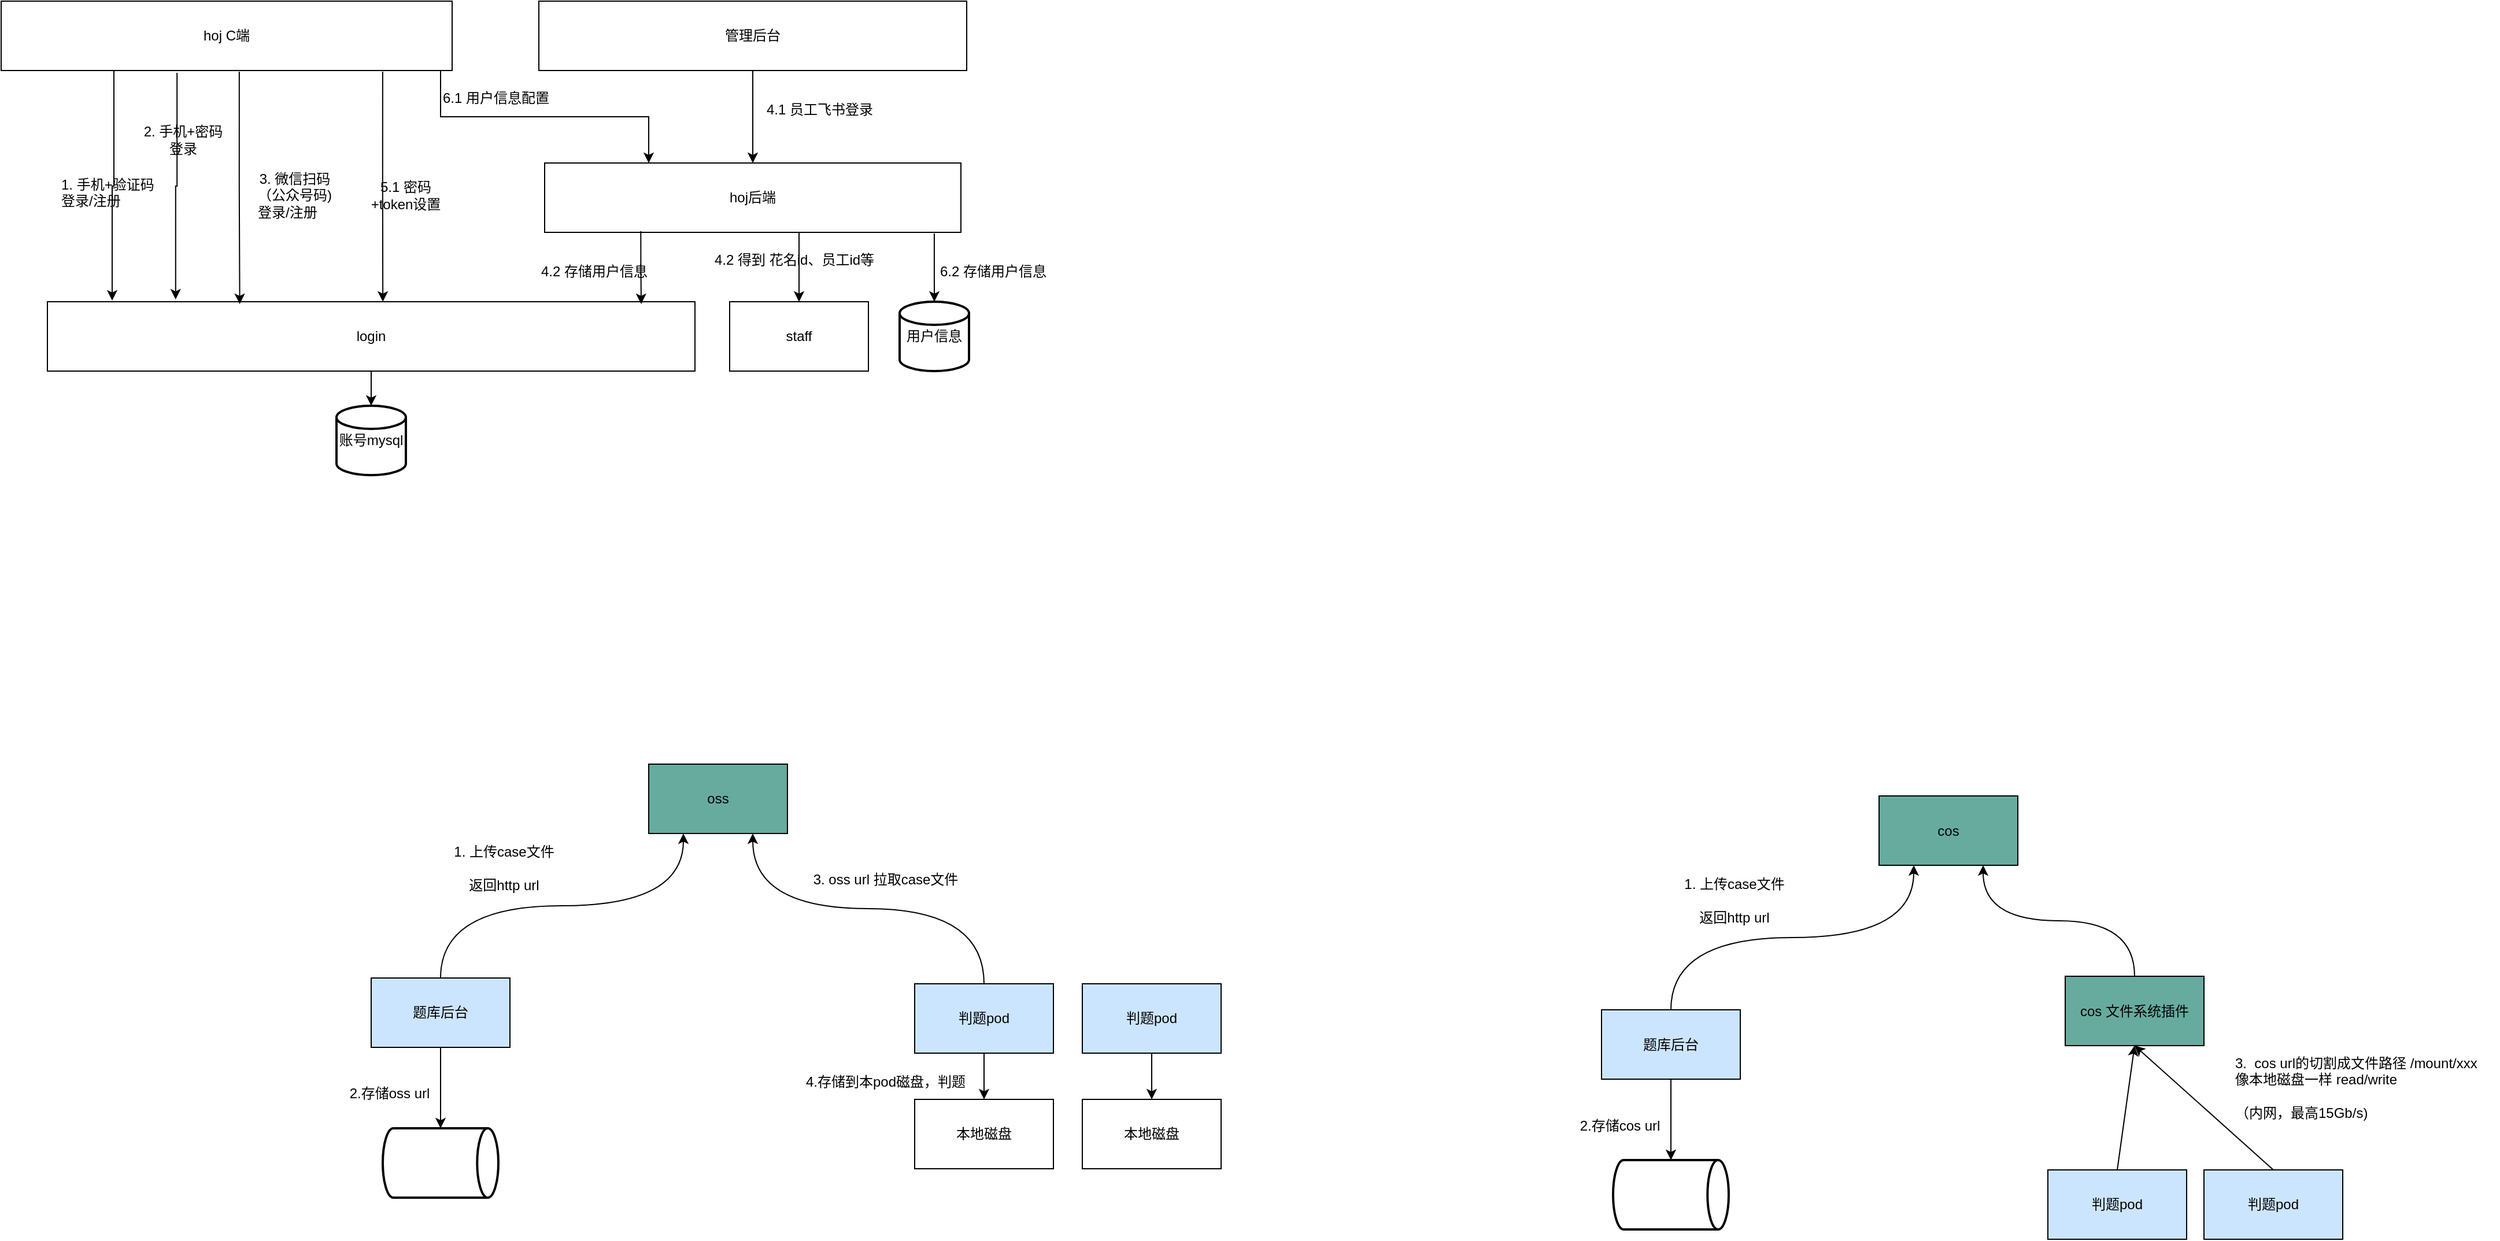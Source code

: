 <mxfile version="24.2.2" type="github">
  <diagram name="第 1 页" id="Zqn69nHAaQLIHZz4OZMA">
    <mxGraphModel dx="2314" dy="1146" grid="1" gridSize="10" guides="1" tooltips="1" connect="1" arrows="1" fold="1" page="1" pageScale="1" pageWidth="827" pageHeight="1169" math="0" shadow="0">
      <root>
        <mxCell id="0" />
        <mxCell id="1" parent="0" />
        <mxCell id="obczPgTx_yafg2J8MrPF-36" style="edgeStyle=orthogonalEdgeStyle;rounded=0;orthogonalLoop=1;jettySize=auto;html=1;exitX=1;exitY=1;exitDx=0;exitDy=0;entryX=0.25;entryY=0;entryDx=0;entryDy=0;" parent="1" source="obczPgTx_yafg2J8MrPF-1" target="obczPgTx_yafg2J8MrPF-4" edge="1">
          <mxGeometry relative="1" as="geometry">
            <Array as="points">
              <mxPoint x="380" y="210" />
              <mxPoint x="380" y="250" />
              <mxPoint x="560" y="250" />
            </Array>
          </mxGeometry>
        </mxCell>
        <mxCell id="obczPgTx_yafg2J8MrPF-1" value="hoj C端" style="rounded=0;whiteSpace=wrap;html=1;" parent="1" vertex="1">
          <mxGeometry y="150" width="390" height="60" as="geometry" />
        </mxCell>
        <mxCell id="obczPgTx_yafg2J8MrPF-7" style="edgeStyle=orthogonalEdgeStyle;rounded=0;orthogonalLoop=1;jettySize=auto;html=1;exitX=0.5;exitY=1;exitDx=0;exitDy=0;entryX=0.5;entryY=0;entryDx=0;entryDy=0;" parent="1" source="obczPgTx_yafg2J8MrPF-2" target="obczPgTx_yafg2J8MrPF-4" edge="1">
          <mxGeometry relative="1" as="geometry" />
        </mxCell>
        <mxCell id="obczPgTx_yafg2J8MrPF-2" value="管理后台" style="rounded=0;whiteSpace=wrap;html=1;" parent="1" vertex="1">
          <mxGeometry x="465" y="150" width="370" height="60" as="geometry" />
        </mxCell>
        <mxCell id="obczPgTx_yafg2J8MrPF-3" value="login" style="rounded=0;whiteSpace=wrap;html=1;" parent="1" vertex="1">
          <mxGeometry x="40" y="410" width="560" height="60" as="geometry" />
        </mxCell>
        <mxCell id="obczPgTx_yafg2J8MrPF-31" style="edgeStyle=orthogonalEdgeStyle;rounded=0;orthogonalLoop=1;jettySize=auto;html=1;exitX=0.908;exitY=0.983;exitDx=0;exitDy=0;entryX=0.5;entryY=0;entryDx=0;entryDy=0;exitPerimeter=0;" parent="1" source="obczPgTx_yafg2J8MrPF-4" target="obczPgTx_yafg2J8MrPF-8" edge="1">
          <mxGeometry relative="1" as="geometry">
            <Array as="points">
              <mxPoint x="690" y="349" />
            </Array>
          </mxGeometry>
        </mxCell>
        <mxCell id="obczPgTx_yafg2J8MrPF-4" value="hoj后端" style="rounded=0;whiteSpace=wrap;html=1;" parent="1" vertex="1">
          <mxGeometry x="470" y="290" width="360" height="60" as="geometry" />
        </mxCell>
        <mxCell id="obczPgTx_yafg2J8MrPF-5" style="edgeStyle=orthogonalEdgeStyle;rounded=0;orthogonalLoop=1;jettySize=auto;html=1;exitX=0.25;exitY=1;exitDx=0;exitDy=0;entryX=0.1;entryY=-0.017;entryDx=0;entryDy=0;entryPerimeter=0;" parent="1" source="obczPgTx_yafg2J8MrPF-1" target="obczPgTx_yafg2J8MrPF-3" edge="1">
          <mxGeometry relative="1" as="geometry" />
        </mxCell>
        <mxCell id="obczPgTx_yafg2J8MrPF-6" style="edgeStyle=orthogonalEdgeStyle;rounded=0;orthogonalLoop=1;jettySize=auto;html=1;exitX=0.528;exitY=1.017;exitDx=0;exitDy=0;entryX=0.297;entryY=0.033;entryDx=0;entryDy=0;entryPerimeter=0;exitPerimeter=0;" parent="1" source="obczPgTx_yafg2J8MrPF-1" target="obczPgTx_yafg2J8MrPF-3" edge="1">
          <mxGeometry relative="1" as="geometry" />
        </mxCell>
        <mxCell id="obczPgTx_yafg2J8MrPF-8" value="staff" style="rounded=0;whiteSpace=wrap;html=1;" parent="1" vertex="1">
          <mxGeometry x="630" y="410" width="120" height="60" as="geometry" />
        </mxCell>
        <mxCell id="obczPgTx_yafg2J8MrPF-11" style="edgeStyle=orthogonalEdgeStyle;rounded=0;orthogonalLoop=1;jettySize=auto;html=1;exitX=0.39;exitY=1.033;exitDx=0;exitDy=0;entryX=0.198;entryY=-0.033;entryDx=0;entryDy=0;entryPerimeter=0;exitPerimeter=0;" parent="1" source="obczPgTx_yafg2J8MrPF-1" target="obczPgTx_yafg2J8MrPF-3" edge="1">
          <mxGeometry relative="1" as="geometry" />
        </mxCell>
        <mxCell id="obczPgTx_yafg2J8MrPF-12" value="2. 手机+密码&lt;div&gt;登录&lt;/div&gt;" style="text;html=1;align=center;verticalAlign=middle;whiteSpace=wrap;rounded=0;" parent="1" vertex="1">
          <mxGeometry x="120" y="250" width="75" height="40" as="geometry" />
        </mxCell>
        <mxCell id="obczPgTx_yafg2J8MrPF-13" value="&lt;div style=&quot;text-align: center;&quot;&gt;&lt;span style=&quot;background-color: initial;&quot;&gt;3. 微信扫码&lt;/span&gt;&lt;/div&gt;&lt;div style=&quot;text-align: center;&quot;&gt;&lt;span style=&quot;background-color: initial;&quot;&gt;（公众号码)&lt;/span&gt;&lt;/div&gt;&lt;div&gt;&lt;span style=&quot;text-align: center;&quot;&gt;登录/注册&lt;/span&gt;&lt;br&gt;&lt;/div&gt;" style="text;whiteSpace=wrap;html=1;" parent="1" vertex="1">
          <mxGeometry x="220" y="290" width="76" height="50" as="geometry" />
        </mxCell>
        <mxCell id="obczPgTx_yafg2J8MrPF-15" value="&lt;span style=&quot;text-align: center;&quot;&gt;1. 手机+验证码&lt;/span&gt;&lt;div&gt;&lt;span style=&quot;text-align: center;&quot;&gt;登录/注册&lt;/span&gt;&lt;br&gt;&lt;/div&gt;" style="text;whiteSpace=wrap;html=1;" parent="1" vertex="1">
          <mxGeometry x="50" y="295" width="86" height="50" as="geometry" />
        </mxCell>
        <mxCell id="obczPgTx_yafg2J8MrPF-16" value="&lt;div style=&quot;text-align: center;&quot;&gt;4.1&amp;nbsp;&lt;span style=&quot;background-color: initial;&quot;&gt;员工飞书登录&lt;/span&gt;&lt;/div&gt;" style="text;whiteSpace=wrap;html=1;" parent="1" vertex="1">
          <mxGeometry x="660" y="230" width="150" height="30" as="geometry" />
        </mxCell>
        <mxCell id="obczPgTx_yafg2J8MrPF-21" value="账号mysql" style="strokeWidth=2;html=1;shape=mxgraph.flowchart.database;whiteSpace=wrap;" parent="1" vertex="1">
          <mxGeometry x="290" y="500" width="60" height="60" as="geometry" />
        </mxCell>
        <mxCell id="obczPgTx_yafg2J8MrPF-22" value="用户信息" style="strokeWidth=2;html=1;shape=mxgraph.flowchart.database;whiteSpace=wrap;" parent="1" vertex="1">
          <mxGeometry x="777" y="410" width="60" height="60" as="geometry" />
        </mxCell>
        <mxCell id="obczPgTx_yafg2J8MrPF-24" style="edgeStyle=orthogonalEdgeStyle;rounded=0;orthogonalLoop=1;jettySize=auto;html=1;exitX=0.5;exitY=1;exitDx=0;exitDy=0;entryX=0.5;entryY=0;entryDx=0;entryDy=0;entryPerimeter=0;" parent="1" source="obczPgTx_yafg2J8MrPF-3" target="obczPgTx_yafg2J8MrPF-21" edge="1">
          <mxGeometry relative="1" as="geometry" />
        </mxCell>
        <mxCell id="obczPgTx_yafg2J8MrPF-30" value="&lt;div style=&quot;text-align: center;&quot;&gt;4.2&amp;nbsp;&lt;span style=&quot;background-color: initial;&quot;&gt;得到 花名id、员工id等&lt;/span&gt;&lt;/div&gt;" style="text;whiteSpace=wrap;html=1;" parent="1" vertex="1">
          <mxGeometry x="615" y="360" width="150" height="30" as="geometry" />
        </mxCell>
        <mxCell id="obczPgTx_yafg2J8MrPF-33" style="edgeStyle=orthogonalEdgeStyle;rounded=0;orthogonalLoop=1;jettySize=auto;html=1;exitX=0.231;exitY=0.983;exitDx=0;exitDy=0;entryX=0.917;entryY=0.033;entryDx=0;entryDy=0;entryPerimeter=0;exitPerimeter=0;" parent="1" source="obczPgTx_yafg2J8MrPF-4" target="obczPgTx_yafg2J8MrPF-3" edge="1">
          <mxGeometry relative="1" as="geometry" />
        </mxCell>
        <mxCell id="obczPgTx_yafg2J8MrPF-34" value="&lt;div style=&quot;text-align: center;&quot;&gt;4.2 存储用户信息&lt;/div&gt;" style="text;whiteSpace=wrap;html=1;" parent="1" vertex="1">
          <mxGeometry x="465" y="370" width="150" height="30" as="geometry" />
        </mxCell>
        <mxCell id="obczPgTx_yafg2J8MrPF-35" value="&lt;div style=&quot;text-align: center;&quot;&gt;6.2 存储用户信息&lt;/div&gt;" style="text;whiteSpace=wrap;html=1;" parent="1" vertex="1">
          <mxGeometry x="810" y="370" width="150" height="30" as="geometry" />
        </mxCell>
        <mxCell id="obczPgTx_yafg2J8MrPF-37" value="&lt;div style=&quot;text-align: center;&quot;&gt;6.1 用户信息配置&lt;/div&gt;" style="text;whiteSpace=wrap;html=1;" parent="1" vertex="1">
          <mxGeometry x="380" y="220" width="150" height="30" as="geometry" />
        </mxCell>
        <mxCell id="obczPgTx_yafg2J8MrPF-40" style="edgeStyle=orthogonalEdgeStyle;rounded=0;orthogonalLoop=1;jettySize=auto;html=1;exitX=0.846;exitY=1.017;exitDx=0;exitDy=0;entryX=0.518;entryY=0;entryDx=0;entryDy=0;entryPerimeter=0;exitPerimeter=0;" parent="1" source="obczPgTx_yafg2J8MrPF-1" target="obczPgTx_yafg2J8MrPF-3" edge="1">
          <mxGeometry relative="1" as="geometry" />
        </mxCell>
        <mxCell id="obczPgTx_yafg2J8MrPF-41" value="5.1 密码+token设置" style="text;html=1;align=center;verticalAlign=middle;whiteSpace=wrap;rounded=0;" parent="1" vertex="1">
          <mxGeometry x="310" y="305" width="80" height="25" as="geometry" />
        </mxCell>
        <mxCell id="obczPgTx_yafg2J8MrPF-42" style="edgeStyle=orthogonalEdgeStyle;rounded=0;orthogonalLoop=1;jettySize=auto;html=1;exitX=0.936;exitY=1.017;exitDx=0;exitDy=0;entryX=0.5;entryY=0;entryDx=0;entryDy=0;entryPerimeter=0;exitPerimeter=0;" parent="1" source="obczPgTx_yafg2J8MrPF-4" target="obczPgTx_yafg2J8MrPF-22" edge="1">
          <mxGeometry relative="1" as="geometry" />
        </mxCell>
        <mxCell id="ji8Ps8-y2DthkimGRA9Z-1" value="oss" style="rounded=0;whiteSpace=wrap;html=1;fillColor=#67AB9F;" vertex="1" parent="1">
          <mxGeometry x="560" y="810" width="120" height="60" as="geometry" />
        </mxCell>
        <mxCell id="ji8Ps8-y2DthkimGRA9Z-8" value="" style="edgeStyle=orthogonalEdgeStyle;rounded=0;orthogonalLoop=1;jettySize=auto;html=1;" edge="1" parent="1" source="ji8Ps8-y2DthkimGRA9Z-3" target="ji8Ps8-y2DthkimGRA9Z-6">
          <mxGeometry relative="1" as="geometry" />
        </mxCell>
        <mxCell id="ji8Ps8-y2DthkimGRA9Z-14" style="edgeStyle=orthogonalEdgeStyle;rounded=0;orthogonalLoop=1;jettySize=auto;html=1;exitX=0.5;exitY=0;exitDx=0;exitDy=0;entryX=0.75;entryY=1;entryDx=0;entryDy=0;curved=1;" edge="1" parent="1" source="ji8Ps8-y2DthkimGRA9Z-3" target="ji8Ps8-y2DthkimGRA9Z-1">
          <mxGeometry relative="1" as="geometry" />
        </mxCell>
        <mxCell id="ji8Ps8-y2DthkimGRA9Z-3" value="判题pod" style="rounded=0;whiteSpace=wrap;html=1;fillColor=#CCE5FF;" vertex="1" parent="1">
          <mxGeometry x="790" y="1000" width="120" height="60" as="geometry" />
        </mxCell>
        <mxCell id="ji8Ps8-y2DthkimGRA9Z-11" style="edgeStyle=orthogonalEdgeStyle;rounded=0;orthogonalLoop=1;jettySize=auto;html=1;exitX=0.5;exitY=0;exitDx=0;exitDy=0;entryX=0.25;entryY=1;entryDx=0;entryDy=0;curved=1;" edge="1" parent="1" source="ji8Ps8-y2DthkimGRA9Z-4" target="ji8Ps8-y2DthkimGRA9Z-1">
          <mxGeometry relative="1" as="geometry" />
        </mxCell>
        <mxCell id="ji8Ps8-y2DthkimGRA9Z-4" value="题库后台" style="rounded=0;whiteSpace=wrap;html=1;fillColor=#CCE5FF;" vertex="1" parent="1">
          <mxGeometry x="320" y="995" width="120" height="60" as="geometry" />
        </mxCell>
        <mxCell id="ji8Ps8-y2DthkimGRA9Z-9" value="" style="edgeStyle=orthogonalEdgeStyle;rounded=0;orthogonalLoop=1;jettySize=auto;html=1;" edge="1" parent="1" source="ji8Ps8-y2DthkimGRA9Z-5" target="ji8Ps8-y2DthkimGRA9Z-7">
          <mxGeometry relative="1" as="geometry" />
        </mxCell>
        <mxCell id="ji8Ps8-y2DthkimGRA9Z-5" value="判题pod" style="rounded=0;whiteSpace=wrap;html=1;fillColor=#CCE5FF;" vertex="1" parent="1">
          <mxGeometry x="935" y="1000" width="120" height="60" as="geometry" />
        </mxCell>
        <mxCell id="ji8Ps8-y2DthkimGRA9Z-6" value="本地磁盘" style="rounded=0;whiteSpace=wrap;html=1;" vertex="1" parent="1">
          <mxGeometry x="790" y="1100" width="120" height="60" as="geometry" />
        </mxCell>
        <mxCell id="ji8Ps8-y2DthkimGRA9Z-7" value="本地磁盘" style="rounded=0;whiteSpace=wrap;html=1;" vertex="1" parent="1">
          <mxGeometry x="935" y="1100" width="120" height="60" as="geometry" />
        </mxCell>
        <mxCell id="ji8Ps8-y2DthkimGRA9Z-15" value="" style="strokeWidth=2;html=1;shape=mxgraph.flowchart.direct_data;whiteSpace=wrap;" vertex="1" parent="1">
          <mxGeometry x="330" y="1125" width="100" height="60" as="geometry" />
        </mxCell>
        <mxCell id="ji8Ps8-y2DthkimGRA9Z-17" style="rounded=0;orthogonalLoop=1;jettySize=auto;html=1;exitX=0.5;exitY=1;exitDx=0;exitDy=0;entryX=0.5;entryY=0;entryDx=0;entryDy=0;entryPerimeter=0;" edge="1" parent="1" source="ji8Ps8-y2DthkimGRA9Z-4" target="ji8Ps8-y2DthkimGRA9Z-15">
          <mxGeometry relative="1" as="geometry" />
        </mxCell>
        <mxCell id="ji8Ps8-y2DthkimGRA9Z-18" value="1. 上传case文件&lt;div&gt;&lt;br&gt;&lt;div&gt;返回http url&lt;/div&gt;&lt;/div&gt;" style="text;html=1;align=center;verticalAlign=middle;whiteSpace=wrap;rounded=0;" vertex="1" parent="1">
          <mxGeometry x="350" y="870" width="170" height="60" as="geometry" />
        </mxCell>
        <mxCell id="ji8Ps8-y2DthkimGRA9Z-19" value="2.存储oss url" style="text;html=1;align=center;verticalAlign=middle;whiteSpace=wrap;rounded=0;" vertex="1" parent="1">
          <mxGeometry x="296" y="1080" width="80" height="30" as="geometry" />
        </mxCell>
        <mxCell id="ji8Ps8-y2DthkimGRA9Z-20" value="3. oss url 拉取case文件" style="text;html=1;align=center;verticalAlign=middle;whiteSpace=wrap;rounded=0;" vertex="1" parent="1">
          <mxGeometry x="680" y="880" width="170" height="60" as="geometry" />
        </mxCell>
        <mxCell id="ji8Ps8-y2DthkimGRA9Z-22" value="4.存储到本pod磁盘，判题" style="text;html=1;align=center;verticalAlign=middle;whiteSpace=wrap;rounded=0;" vertex="1" parent="1">
          <mxGeometry x="690" y="1070" width="150" height="30" as="geometry" />
        </mxCell>
        <mxCell id="ji8Ps8-y2DthkimGRA9Z-23" value="cos" style="rounded=0;whiteSpace=wrap;html=1;fillColor=#67AB9F;" vertex="1" parent="1">
          <mxGeometry x="1624" y="837.5" width="120" height="60" as="geometry" />
        </mxCell>
        <mxCell id="ji8Ps8-y2DthkimGRA9Z-42" style="edgeStyle=none;rounded=0;orthogonalLoop=1;jettySize=auto;html=1;exitX=0.5;exitY=0;exitDx=0;exitDy=0;entryX=0.5;entryY=1;entryDx=0;entryDy=0;" edge="1" parent="1" source="ji8Ps8-y2DthkimGRA9Z-26" target="ji8Ps8-y2DthkimGRA9Z-40">
          <mxGeometry relative="1" as="geometry" />
        </mxCell>
        <mxCell id="ji8Ps8-y2DthkimGRA9Z-26" value="判题pod" style="rounded=0;whiteSpace=wrap;html=1;fillColor=#CCE5FF;" vertex="1" parent="1">
          <mxGeometry x="1770" y="1161" width="120" height="60" as="geometry" />
        </mxCell>
        <mxCell id="ji8Ps8-y2DthkimGRA9Z-27" style="edgeStyle=orthogonalEdgeStyle;rounded=0;orthogonalLoop=1;jettySize=auto;html=1;exitX=0.5;exitY=0;exitDx=0;exitDy=0;entryX=0.25;entryY=1;entryDx=0;entryDy=0;curved=1;" edge="1" parent="1" source="ji8Ps8-y2DthkimGRA9Z-28" target="ji8Ps8-y2DthkimGRA9Z-23">
          <mxGeometry relative="1" as="geometry" />
        </mxCell>
        <mxCell id="ji8Ps8-y2DthkimGRA9Z-28" value="题库后台" style="rounded=0;whiteSpace=wrap;html=1;fillColor=#CCE5FF;" vertex="1" parent="1">
          <mxGeometry x="1384" y="1022.5" width="120" height="60" as="geometry" />
        </mxCell>
        <mxCell id="ji8Ps8-y2DthkimGRA9Z-43" style="edgeStyle=none;rounded=0;orthogonalLoop=1;jettySize=auto;html=1;exitX=0.5;exitY=0;exitDx=0;exitDy=0;entryX=0.5;entryY=1;entryDx=0;entryDy=0;" edge="1" parent="1" source="ji8Ps8-y2DthkimGRA9Z-30" target="ji8Ps8-y2DthkimGRA9Z-40">
          <mxGeometry relative="1" as="geometry" />
        </mxCell>
        <mxCell id="ji8Ps8-y2DthkimGRA9Z-30" value="判题pod" style="rounded=0;whiteSpace=wrap;html=1;fillColor=#CCE5FF;" vertex="1" parent="1">
          <mxGeometry x="1905" y="1161" width="120" height="60" as="geometry" />
        </mxCell>
        <mxCell id="ji8Ps8-y2DthkimGRA9Z-33" value="" style="strokeWidth=2;html=1;shape=mxgraph.flowchart.direct_data;whiteSpace=wrap;" vertex="1" parent="1">
          <mxGeometry x="1394" y="1152.5" width="100" height="60" as="geometry" />
        </mxCell>
        <mxCell id="ji8Ps8-y2DthkimGRA9Z-34" style="rounded=0;orthogonalLoop=1;jettySize=auto;html=1;exitX=0.5;exitY=1;exitDx=0;exitDy=0;entryX=0.5;entryY=0;entryDx=0;entryDy=0;entryPerimeter=0;" edge="1" parent="1" source="ji8Ps8-y2DthkimGRA9Z-28" target="ji8Ps8-y2DthkimGRA9Z-33">
          <mxGeometry relative="1" as="geometry" />
        </mxCell>
        <mxCell id="ji8Ps8-y2DthkimGRA9Z-35" value="1. 上传case文件&lt;div&gt;&lt;br&gt;&lt;div&gt;返回http url&lt;/div&gt;&lt;/div&gt;" style="text;html=1;align=center;verticalAlign=middle;whiteSpace=wrap;rounded=0;" vertex="1" parent="1">
          <mxGeometry x="1414" y="897.5" width="170" height="60" as="geometry" />
        </mxCell>
        <mxCell id="ji8Ps8-y2DthkimGRA9Z-36" value="2.存储cos url" style="text;html=1;align=center;verticalAlign=middle;whiteSpace=wrap;rounded=0;" vertex="1" parent="1">
          <mxGeometry x="1360" y="1107.5" width="80" height="30" as="geometry" />
        </mxCell>
        <mxCell id="ji8Ps8-y2DthkimGRA9Z-37" value="3.&amp;nbsp; cos url的切割成文件路径 /mount/xxx&lt;div&gt;&lt;div&gt;像本地磁盘一样&amp;nbsp;&lt;span style=&quot;background-color: initial;&quot;&gt;read/write&lt;/span&gt;&lt;/div&gt;&lt;div&gt;&lt;span style=&quot;background-color: initial;&quot;&gt;&lt;br&gt;&lt;/span&gt;&lt;/div&gt;&lt;div&gt;&lt;span style=&quot;background-color: initial;&quot;&gt;（内网，最高15Gb/s)&lt;/span&gt;&lt;/div&gt;&lt;/div&gt;" style="text;html=1;align=left;verticalAlign=middle;whiteSpace=wrap;rounded=0;" vertex="1" parent="1">
          <mxGeometry x="1930" y="1060" width="230" height="60" as="geometry" />
        </mxCell>
        <mxCell id="ji8Ps8-y2DthkimGRA9Z-41" style="edgeStyle=orthogonalEdgeStyle;rounded=0;orthogonalLoop=1;jettySize=auto;html=1;exitX=0.5;exitY=0;exitDx=0;exitDy=0;entryX=0.75;entryY=1;entryDx=0;entryDy=0;curved=1;" edge="1" parent="1" source="ji8Ps8-y2DthkimGRA9Z-40" target="ji8Ps8-y2DthkimGRA9Z-23">
          <mxGeometry relative="1" as="geometry" />
        </mxCell>
        <mxCell id="ji8Ps8-y2DthkimGRA9Z-40" value="cos 文件系统插件" style="rounded=0;whiteSpace=wrap;html=1;fillColor=#67AB9F;" vertex="1" parent="1">
          <mxGeometry x="1785" y="993.5" width="120" height="60" as="geometry" />
        </mxCell>
      </root>
    </mxGraphModel>
  </diagram>
</mxfile>
